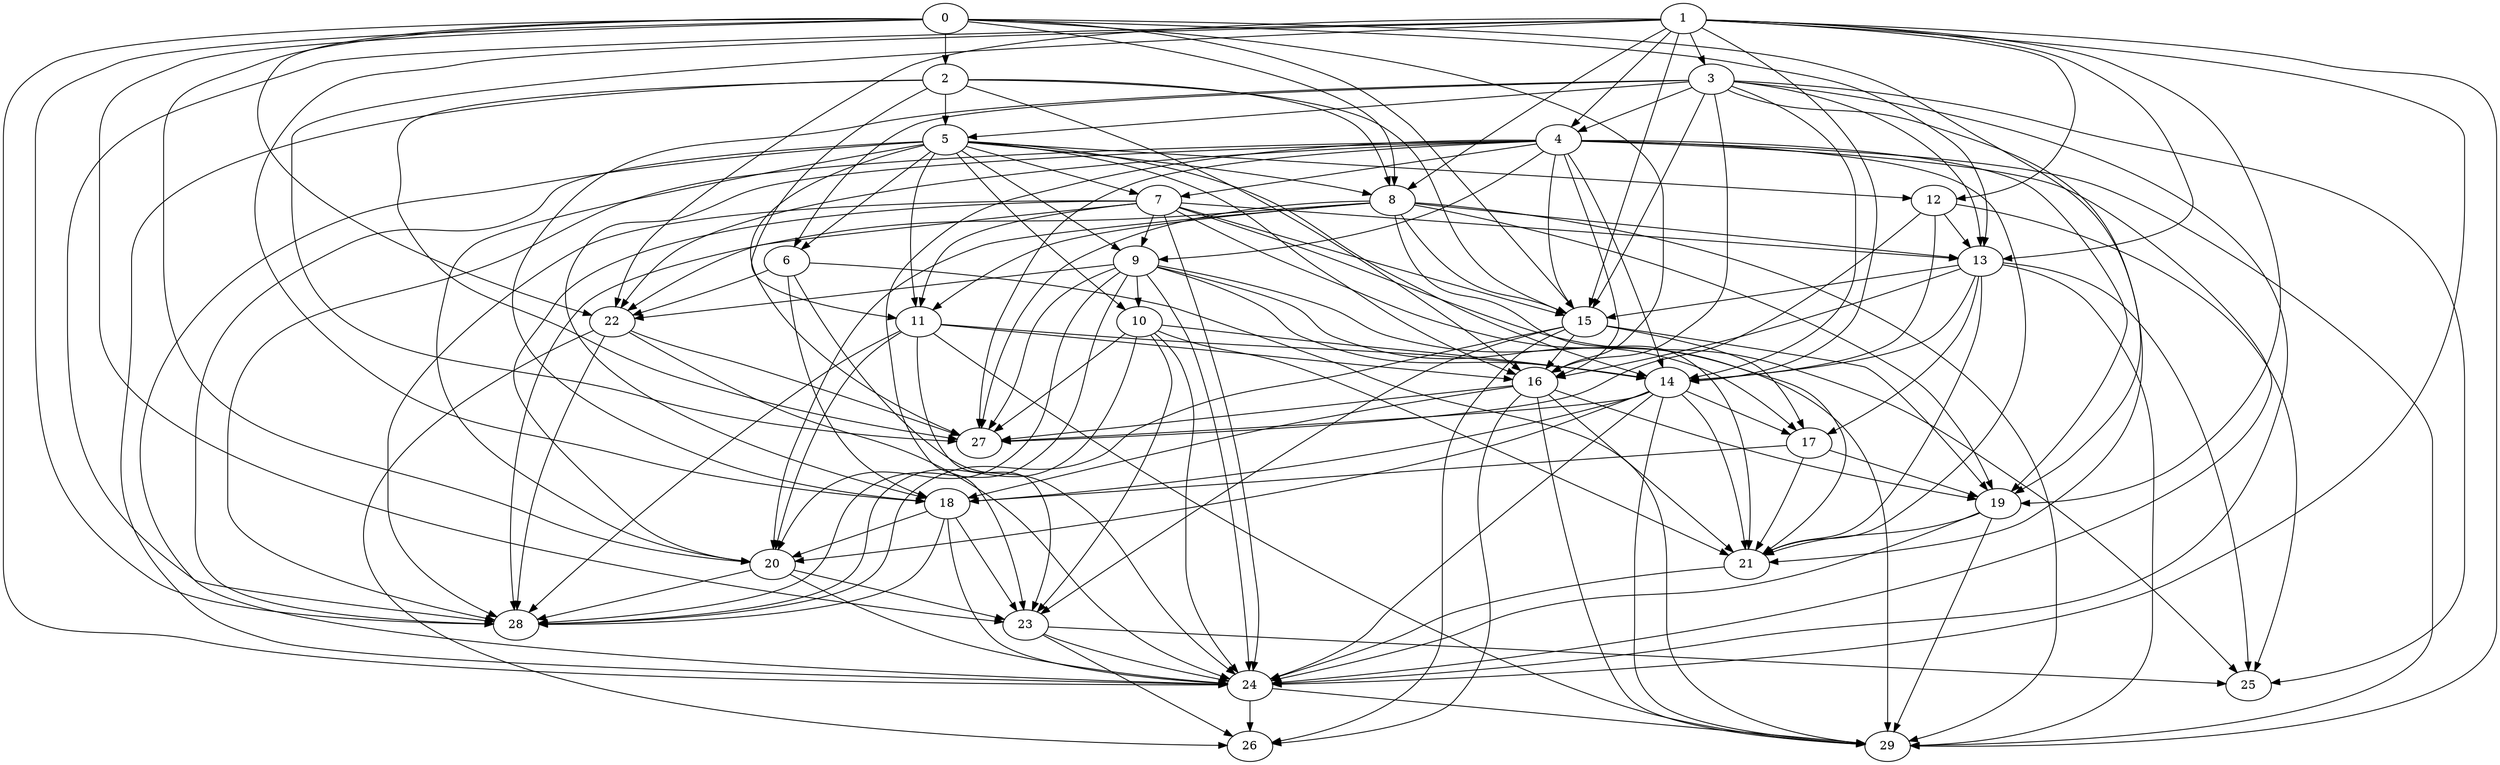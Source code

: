 digraph "Random_Nodes_30_Density_5.57_CCR_10.12_WeightType_Random_Homogeneous-2" {
0 [Weight=6];
1 [Weight=4];
2 [Weight=2];
3 [Weight=2];
5 [Weight=2];
4 [Weight=2];
12 [Weight=9];
7 [Weight=4];
8 [Weight=7];
9 [Weight=2];
13 [Weight=4];
10 [Weight=6];
11 [Weight=10];
15 [Weight=8];
14 [Weight=2];
16 [Weight=6];
17 [Weight=9];
6 [Weight=6];
18 [Weight=7];
19 [Weight=2];
20 [Weight=9];
21 [Weight=4];
22 [Weight=6];
23 [Weight=4];
24 [Weight=8];
28 [Weight=8];
27 [Weight=5];
25 [Weight=4];
26 [Weight=3];
29 [Weight=3];
5 -> 20 [Weight=10];
9 -> 29 [Weight=10];
13 -> 15 [Weight=5];
9 -> 14 [Weight=5];
0 -> 8 [Weight=5];
20 -> 24 [Weight=14];
11 -> 20 [Weight=16];
10 -> 24 [Weight=10];
14 -> 27 [Weight=8];
24 -> 26 [Weight=5];
16 -> 19 [Weight=16];
16 -> 18 [Weight=16];
3 -> 15 [Weight=13];
8 -> 15 [Weight=11];
0 -> 24 [Weight=8];
9 -> 27 [Weight=10];
11 -> 29 [Weight=13];
20 -> 28 [Weight=16];
4 -> 7 [Weight=8];
1 -> 19 [Weight=3];
15 -> 19 [Weight=8];
14 -> 29 [Weight=13];
1 -> 3 [Weight=10];
3 -> 24 [Weight=5];
0 -> 22 [Weight=8];
1 -> 15 [Weight=13];
5 -> 14 [Weight=8];
0 -> 28 [Weight=16];
15 -> 26 [Weight=16];
10 -> 28 [Weight=13];
3 -> 21 [Weight=16];
20 -> 23 [Weight=10];
15 -> 23 [Weight=13];
1 -> 14 [Weight=3];
0 -> 20 [Weight=13];
15 -> 16 [Weight=6];
18 -> 28 [Weight=5];
8 -> 28 [Weight=10];
23 -> 26 [Weight=10];
9 -> 17 [Weight=10];
9 -> 20 [Weight=5];
15 -> 28 [Weight=14];
21 -> 24 [Weight=13];
3 -> 6 [Weight=5];
5 -> 12 [Weight=5];
12 -> 13 [Weight=13];
0 -> 15 [Weight=3];
24 -> 29 [Weight=6];
4 -> 14 [Weight=5];
16 -> 21 [Weight=14];
5 -> 8 [Weight=8];
6 -> 18 [Weight=10];
1 -> 22 [Weight=8];
23 -> 24 [Weight=6];
6 -> 22 [Weight=3];
5 -> 9 [Weight=8];
7 -> 25 [Weight=8];
8 -> 21 [Weight=3];
0 -> 2 [Weight=8];
2 -> 8 [Weight=13];
2 -> 11 [Weight=5];
1 -> 29 [Weight=10];
9 -> 24 [Weight=16];
19 -> 21 [Weight=16];
14 -> 18 [Weight=11];
8 -> 27 [Weight=3];
5 -> 11 [Weight=16];
1 -> 28 [Weight=8];
8 -> 19 [Weight=5];
1 -> 13 [Weight=8];
11 -> 23 [Weight=13];
2 -> 24 [Weight=11];
7 -> 9 [Weight=8];
4 -> 23 [Weight=3];
2 -> 5 [Weight=13];
23 -> 25 [Weight=3];
3 -> 16 [Weight=13];
16 -> 26 [Weight=6];
9 -> 28 [Weight=8];
1 -> 8 [Weight=8];
18 -> 23 [Weight=16];
14 -> 20 [Weight=5];
14 -> 24 [Weight=10];
7 -> 28 [Weight=5];
5 -> 24 [Weight=5];
5 -> 10 [Weight=8];
5 -> 6 [Weight=10];
6 -> 29 [Weight=16];
14 -> 21 [Weight=6];
8 -> 29 [Weight=10];
10 -> 27 [Weight=13];
5 -> 7 [Weight=11];
7 -> 21 [Weight=5];
8 -> 20 [Weight=3];
7 -> 24 [Weight=16];
12 -> 14 [Weight=11];
2 -> 16 [Weight=3];
13 -> 14 [Weight=13];
3 -> 4 [Weight=14];
1 -> 24 [Weight=14];
5 -> 27 [Weight=8];
22 -> 28 [Weight=3];
22 -> 27 [Weight=8];
7 -> 11 [Weight=13];
12 -> 25 [Weight=8];
10 -> 14 [Weight=13];
12 -> 27 [Weight=10];
19 -> 29 [Weight=3];
4 -> 16 [Weight=14];
7 -> 22 [Weight=16];
13 -> 16 [Weight=6];
1 -> 4 [Weight=8];
0 -> 16 [Weight=5];
2 -> 15 [Weight=14];
9 -> 22 [Weight=10];
4 -> 19 [Weight=14];
4 -> 15 [Weight=10];
11 -> 28 [Weight=5];
4 -> 22 [Weight=14];
3 -> 18 [Weight=16];
1 -> 12 [Weight=5];
4 -> 21 [Weight=11];
8 -> 11 [Weight=10];
9 -> 10 [Weight=8];
7 -> 20 [Weight=5];
5 -> 28 [Weight=6];
16 -> 29 [Weight=13];
8 -> 13 [Weight=3];
7 -> 13 [Weight=10];
4 -> 29 [Weight=13];
2 -> 27 [Weight=14];
15 -> 17 [Weight=13];
16 -> 27 [Weight=6];
0 -> 19 [Weight=11];
5 -> 16 [Weight=5];
10 -> 23 [Weight=11];
0 -> 13 [Weight=3];
22 -> 26 [Weight=14];
14 -> 17 [Weight=8];
4 -> 28 [Weight=8];
1 -> 27 [Weight=11];
3 -> 5 [Weight=5];
13 -> 17 [Weight=13];
13 -> 29 [Weight=8];
22 -> 24 [Weight=6];
18 -> 20 [Weight=8];
3 -> 14 [Weight=10];
7 -> 15 [Weight=14];
11 -> 14 [Weight=3];
17 -> 21 [Weight=8];
17 -> 18 [Weight=11];
4 -> 24 [Weight=13];
19 -> 24 [Weight=5];
13 -> 25 [Weight=5];
0 -> 23 [Weight=6];
3 -> 13 [Weight=5];
10 -> 21 [Weight=16];
17 -> 19 [Weight=10];
4 -> 27 [Weight=11];
18 -> 24 [Weight=10];
4 -> 9 [Weight=14];
11 -> 16 [Weight=3];
1 -> 18 [Weight=5];
4 -> 18 [Weight=11];
6 -> 24 [Weight=5];
13 -> 21 [Weight=13];
3 -> 25 [Weight=10];
}
